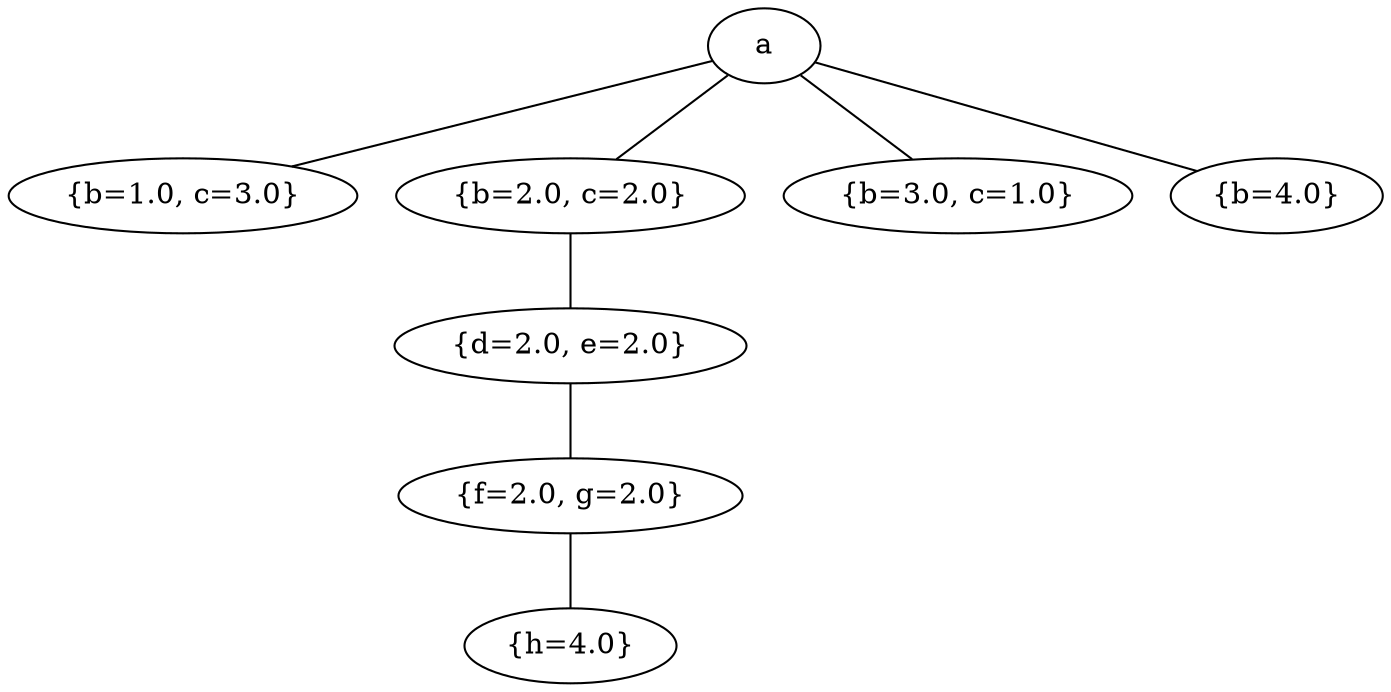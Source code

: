graph {
	"a" ["ui.label"="{a=4.0}","state"="{a=4.0}"];
	"{b=1.0, c=3.0}" ["ui.label"="{b=1.0, c=3.0}","state"="{b=1.0, c=3.0}"];
	"{b=2.0, c=2.0}" ["ui.label"="{b=2.0, c=2.0}","state"="{b=2.0, c=2.0}"];
	"{b=3.0, c=1.0}" ["ui.label"="{b=3.0, c=1.0}","state"="{b=3.0, c=1.0}"];
	"{b=4.0}" ["ui.label"="{b=4.0}","state"="{b=4.0}"];
	"{d=2.0, e=2.0}" ["ui.label"="{d=2.0, e=2.0}","state"="{d=2.0, e=2.0}"];
	"{f=2.0, g=2.0}" ["ui.label"="{f=2.0, g=2.0}","state"="{f=2.0, g=2.0}"];
	"{h=4.0}" ["ui.label"="{h=4.0}","state"="{h=4.0}"];
	"a" -- "{b=1.0, c=3.0}" ;
	"a" -- "{b=2.0, c=2.0}" ;
	"a" -- "{b=3.0, c=1.0}" ;
	"a" -- "{b=4.0}" ;
	"{b=2.0, c=2.0}" -- "{d=2.0, e=2.0}" ;
	"{d=2.0, e=2.0}" -- "{f=2.0, g=2.0}" ;
	"{f=2.0, g=2.0}" -- "{h=4.0}" ;
}
